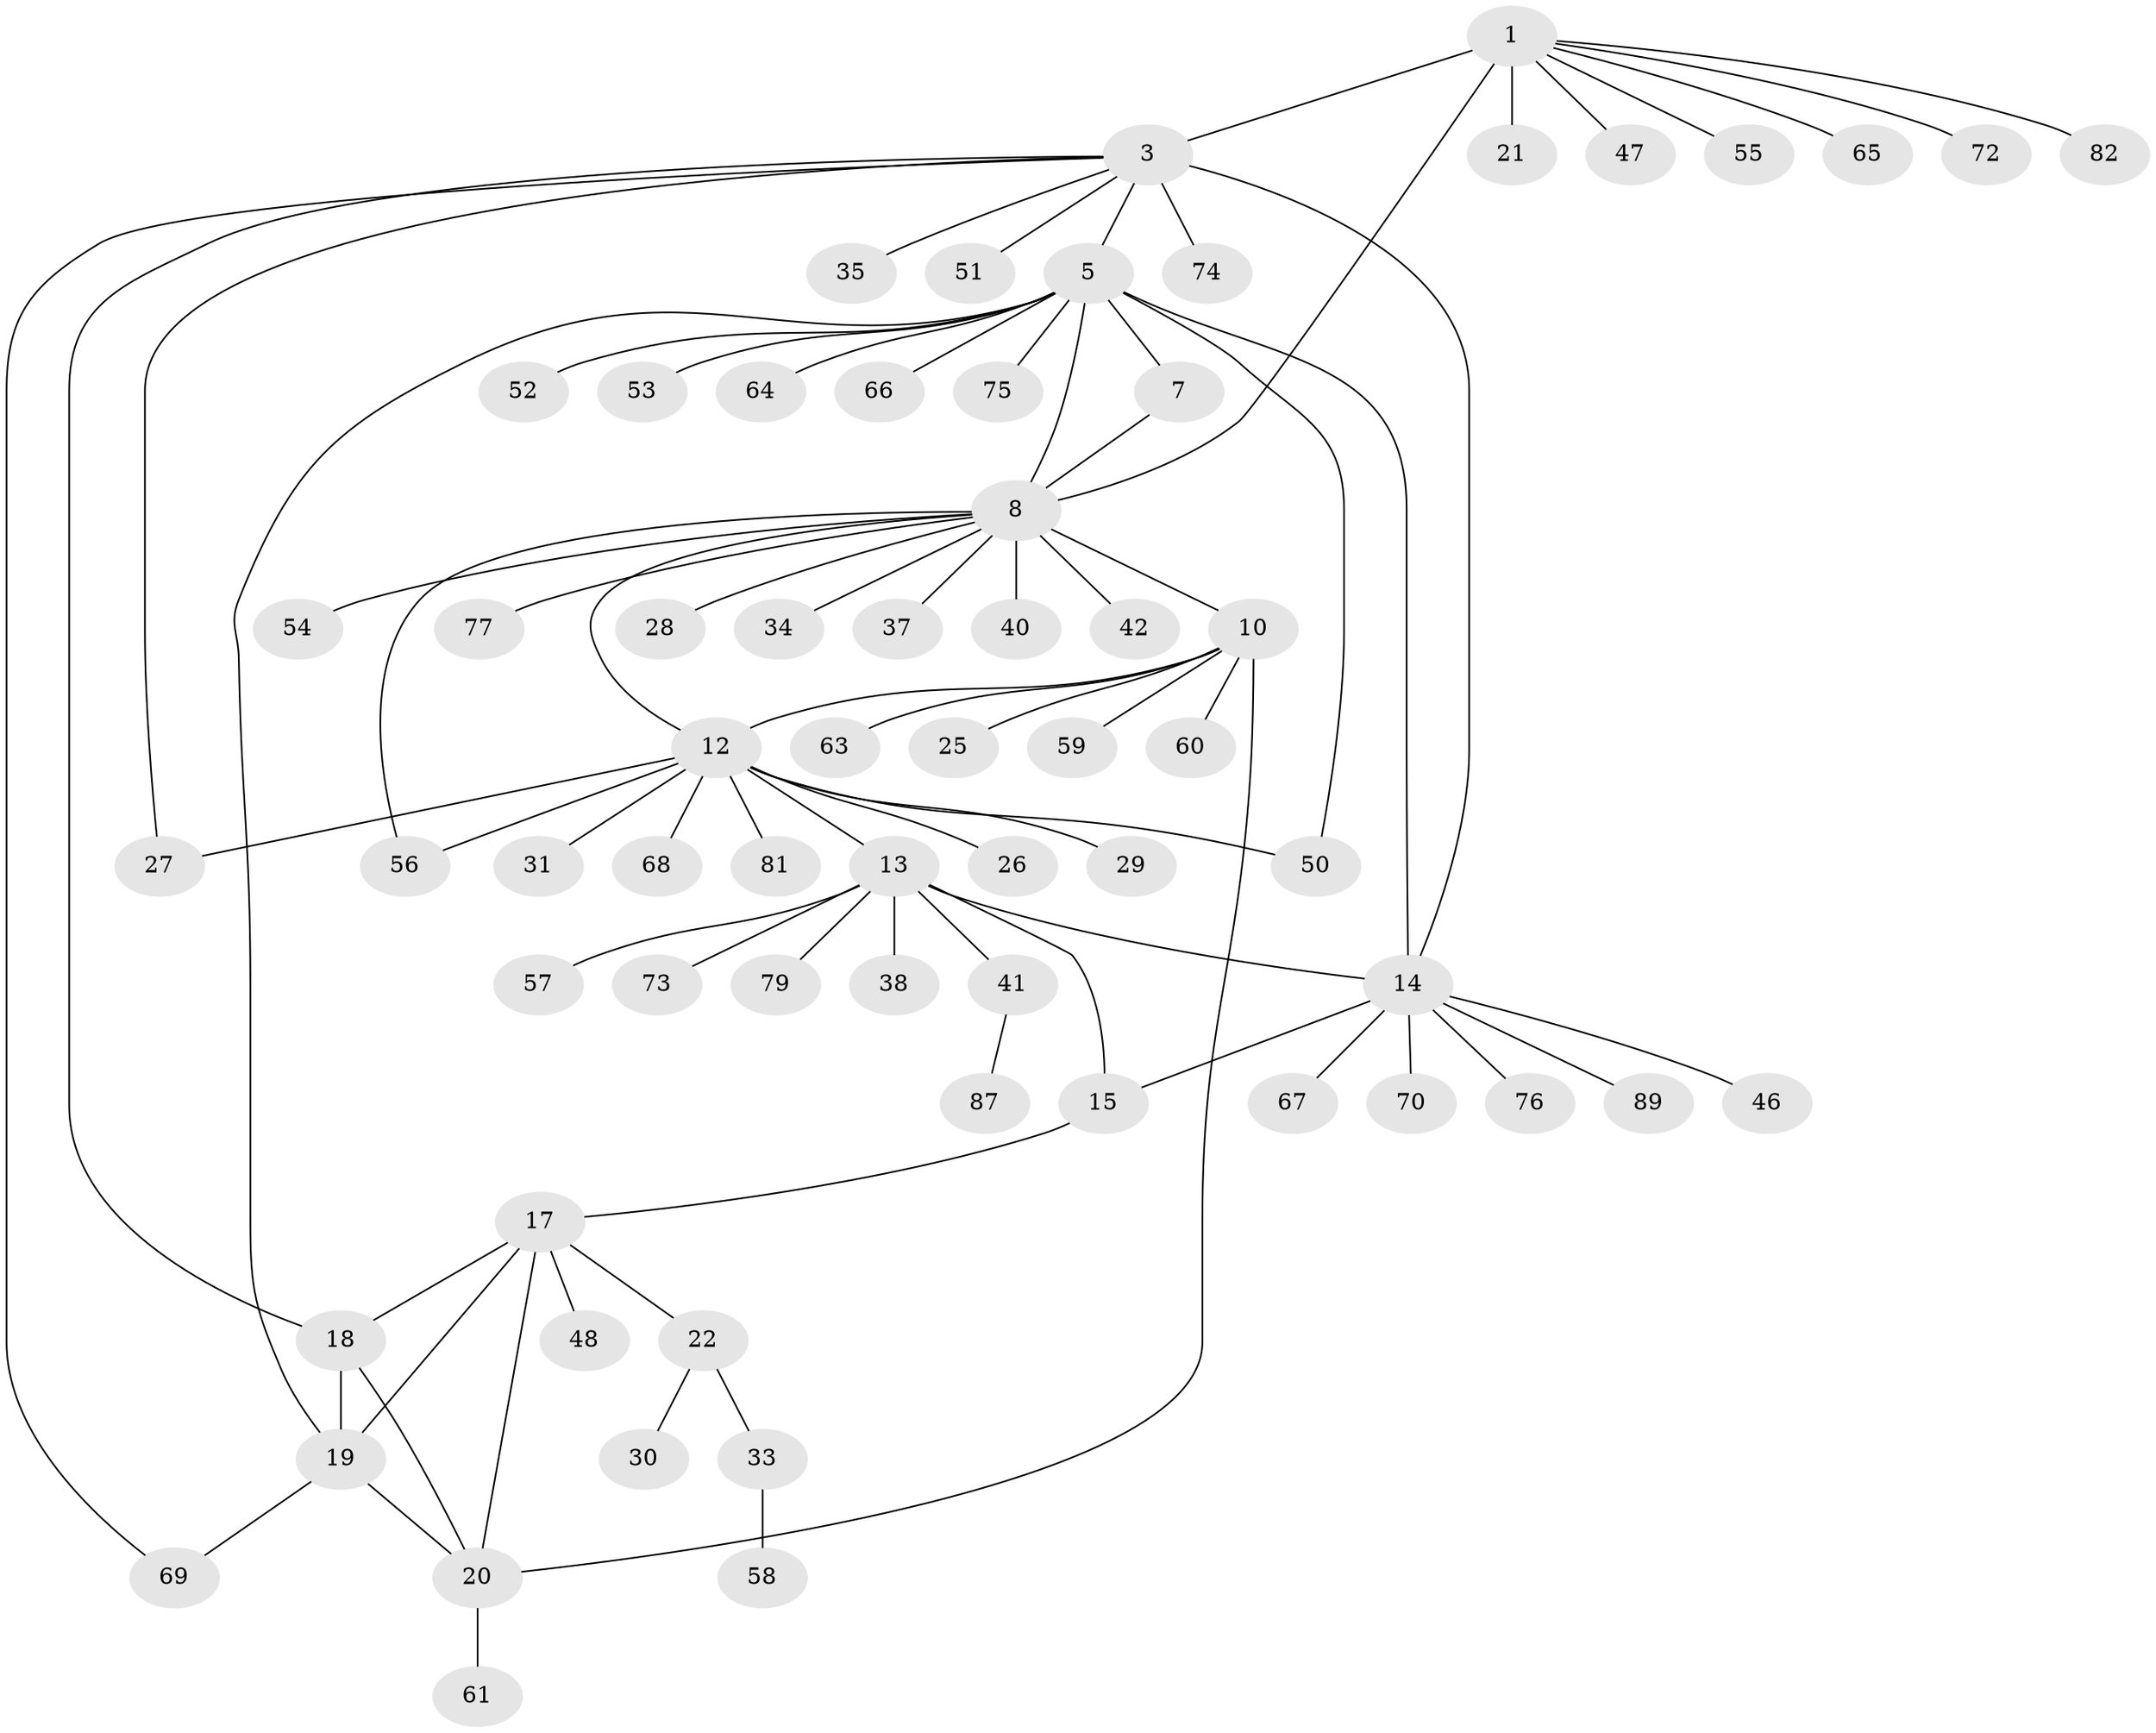 // Generated by graph-tools (version 1.1) at 2025/24/03/03/25 07:24:11]
// undirected, 65 vertices, 80 edges
graph export_dot {
graph [start="1"]
  node [color=gray90,style=filled];
  1 [super="+2"];
  3 [super="+4"];
  5 [super="+6"];
  7 [super="+44"];
  8 [super="+9"];
  10 [super="+11"];
  12 [super="+24"];
  13 [super="+16"];
  14 [super="+23"];
  15 [super="+71"];
  17;
  18 [super="+36"];
  19 [super="+32"];
  20 [super="+49"];
  21;
  22;
  25;
  26;
  27;
  28 [super="+80"];
  29;
  30;
  31 [super="+39"];
  33;
  34 [super="+78"];
  35;
  37 [super="+43"];
  38 [super="+45"];
  40;
  41;
  42;
  46;
  47 [super="+62"];
  48;
  50;
  51 [super="+84"];
  52;
  53;
  54;
  55 [super="+86"];
  56 [super="+88"];
  57;
  58;
  59;
  60 [super="+85"];
  61;
  63;
  64 [super="+83"];
  65;
  66;
  67;
  68;
  69;
  70;
  72;
  73;
  74;
  75;
  76;
  77;
  79;
  81;
  82;
  87;
  89;
  1 -- 3 [weight=4];
  1 -- 21;
  1 -- 55;
  1 -- 65;
  1 -- 72;
  1 -- 82;
  1 -- 8;
  1 -- 47;
  3 -- 5;
  3 -- 18;
  3 -- 27;
  3 -- 35;
  3 -- 51;
  3 -- 69;
  3 -- 74;
  3 -- 14;
  5 -- 7 [weight=2];
  5 -- 8 [weight=2];
  5 -- 19;
  5 -- 50;
  5 -- 53;
  5 -- 66;
  5 -- 75;
  5 -- 64;
  5 -- 52;
  5 -- 14;
  7 -- 8;
  8 -- 28;
  8 -- 37;
  8 -- 42;
  8 -- 34;
  8 -- 40;
  8 -- 10 [weight=2];
  8 -- 12;
  8 -- 77;
  8 -- 54;
  8 -- 56;
  10 -- 12 [weight=2];
  10 -- 20;
  10 -- 25;
  10 -- 59;
  10 -- 60;
  10 -- 63;
  12 -- 13;
  12 -- 26;
  12 -- 29;
  12 -- 31;
  12 -- 50;
  12 -- 56;
  12 -- 68;
  12 -- 81;
  12 -- 27;
  13 -- 14 [weight=2];
  13 -- 15 [weight=2];
  13 -- 57;
  13 -- 38;
  13 -- 79;
  13 -- 73;
  13 -- 41;
  14 -- 15;
  14 -- 46;
  14 -- 67;
  14 -- 70;
  14 -- 76;
  14 -- 89;
  15 -- 17;
  17 -- 18;
  17 -- 19;
  17 -- 20;
  17 -- 22;
  17 -- 48;
  18 -- 19;
  18 -- 20;
  19 -- 20;
  19 -- 69;
  20 -- 61;
  22 -- 30;
  22 -- 33;
  33 -- 58;
  41 -- 87;
}
